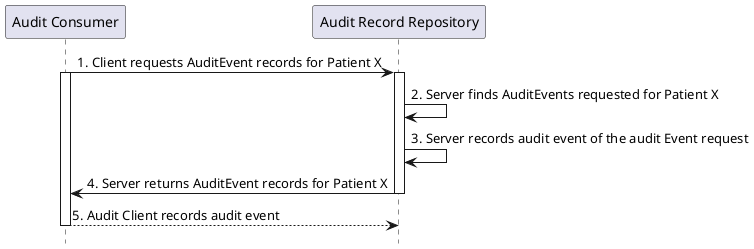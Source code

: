 @startuml
hide footbox
participant "Audit Consumer" as AuditClient
participant "Audit Record Repository" as AuditRepository
AuditClient -> AuditRepository : 1. Client requests AuditEvent records for Patient X
activate AuditRepository
activate AuditClient
AuditRepository -> AuditRepository : 2. Server finds AuditEvents requested for Patient X
AuditRepository -> AuditRepository : 3. Server records audit event of the audit Event request
AuditRepository -> AuditClient : 4. Server returns AuditEvent records for Patient X
deactivate AuditRepository
AuditClient --> AuditRepository : 5. Audit Client records audit event
deactivate AuditClient
@enduml
